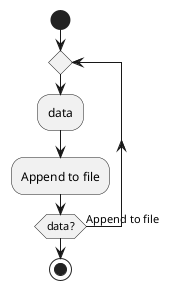 @startuml repeat
start
repeat
    :data;
    :Append to file;
repeat while (data?) is (Append to file)
stop
@enduml